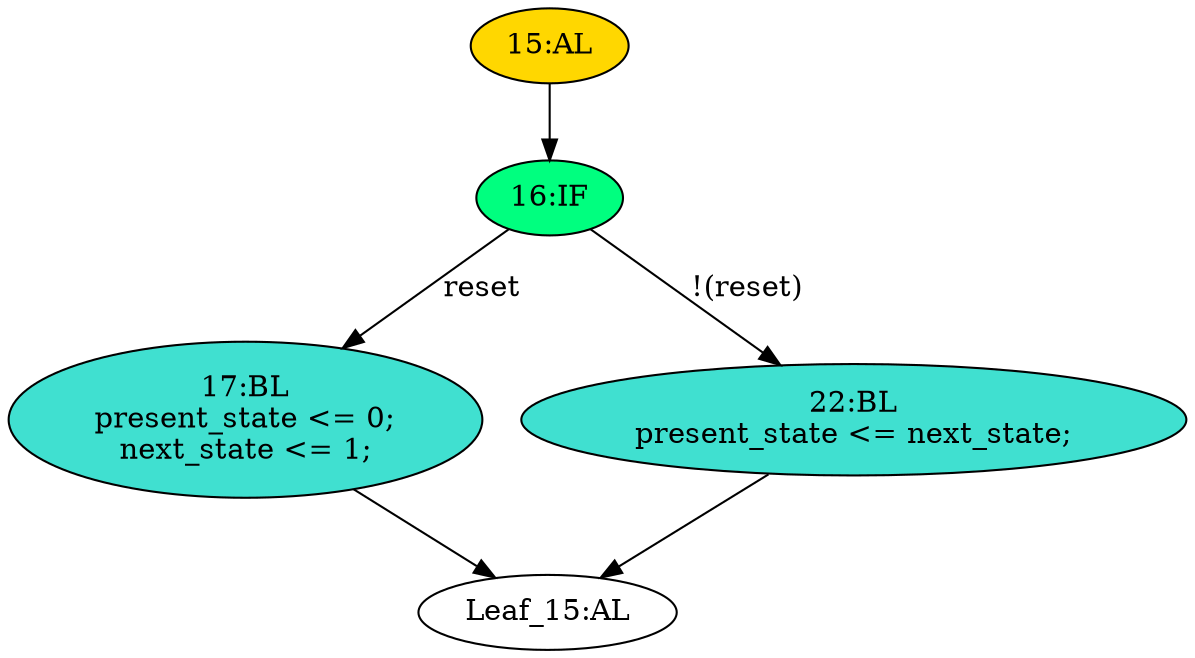 strict digraph "" {
	node [label="\N"];
	"Leaf_15:AL"	[def_var="['present_state', 'next_state']",
		label="Leaf_15:AL"];
	"16:IF"	[ast="<pyverilog.vparser.ast.IfStatement object at 0x7f516d4a8550>",
		fillcolor=springgreen,
		label="16:IF",
		statements="[]",
		style=filled,
		typ=IfStatement];
	"17:BL"	[ast="<pyverilog.vparser.ast.Block object at 0x7f516d4a87d0>",
		fillcolor=turquoise,
		label="17:BL
present_state <= 0;
next_state <= 1;",
		statements="[<pyverilog.vparser.ast.NonblockingSubstitution object at 0x7f516d4a8810>, <pyverilog.vparser.ast.NonblockingSubstitution object \
at 0x7f516d4a8990>]",
		style=filled,
		typ=Block];
	"16:IF" -> "17:BL"	[cond="['reset']",
		label=reset,
		lineno=16];
	"22:BL"	[ast="<pyverilog.vparser.ast.Block object at 0x7f516d4a85d0>",
		fillcolor=turquoise,
		label="22:BL
present_state <= next_state;",
		statements="[<pyverilog.vparser.ast.NonblockingSubstitution object at 0x7f516d4a8610>]",
		style=filled,
		typ=Block];
	"16:IF" -> "22:BL"	[cond="['reset']",
		label="!(reset)",
		lineno=16];
	"15:AL"	[ast="<pyverilog.vparser.ast.Always object at 0x7f516d4a8b10>",
		clk_sens=True,
		fillcolor=gold,
		label="15:AL",
		sens="['clk', 'reset']",
		statements="[]",
		style=filled,
		typ=Always,
		use_var="['reset', 'next_state']"];
	"15:AL" -> "16:IF"	[cond="[]",
		lineno=None];
	"17:BL" -> "Leaf_15:AL"	[cond="[]",
		lineno=None];
	"22:BL" -> "Leaf_15:AL"	[cond="[]",
		lineno=None];
}
